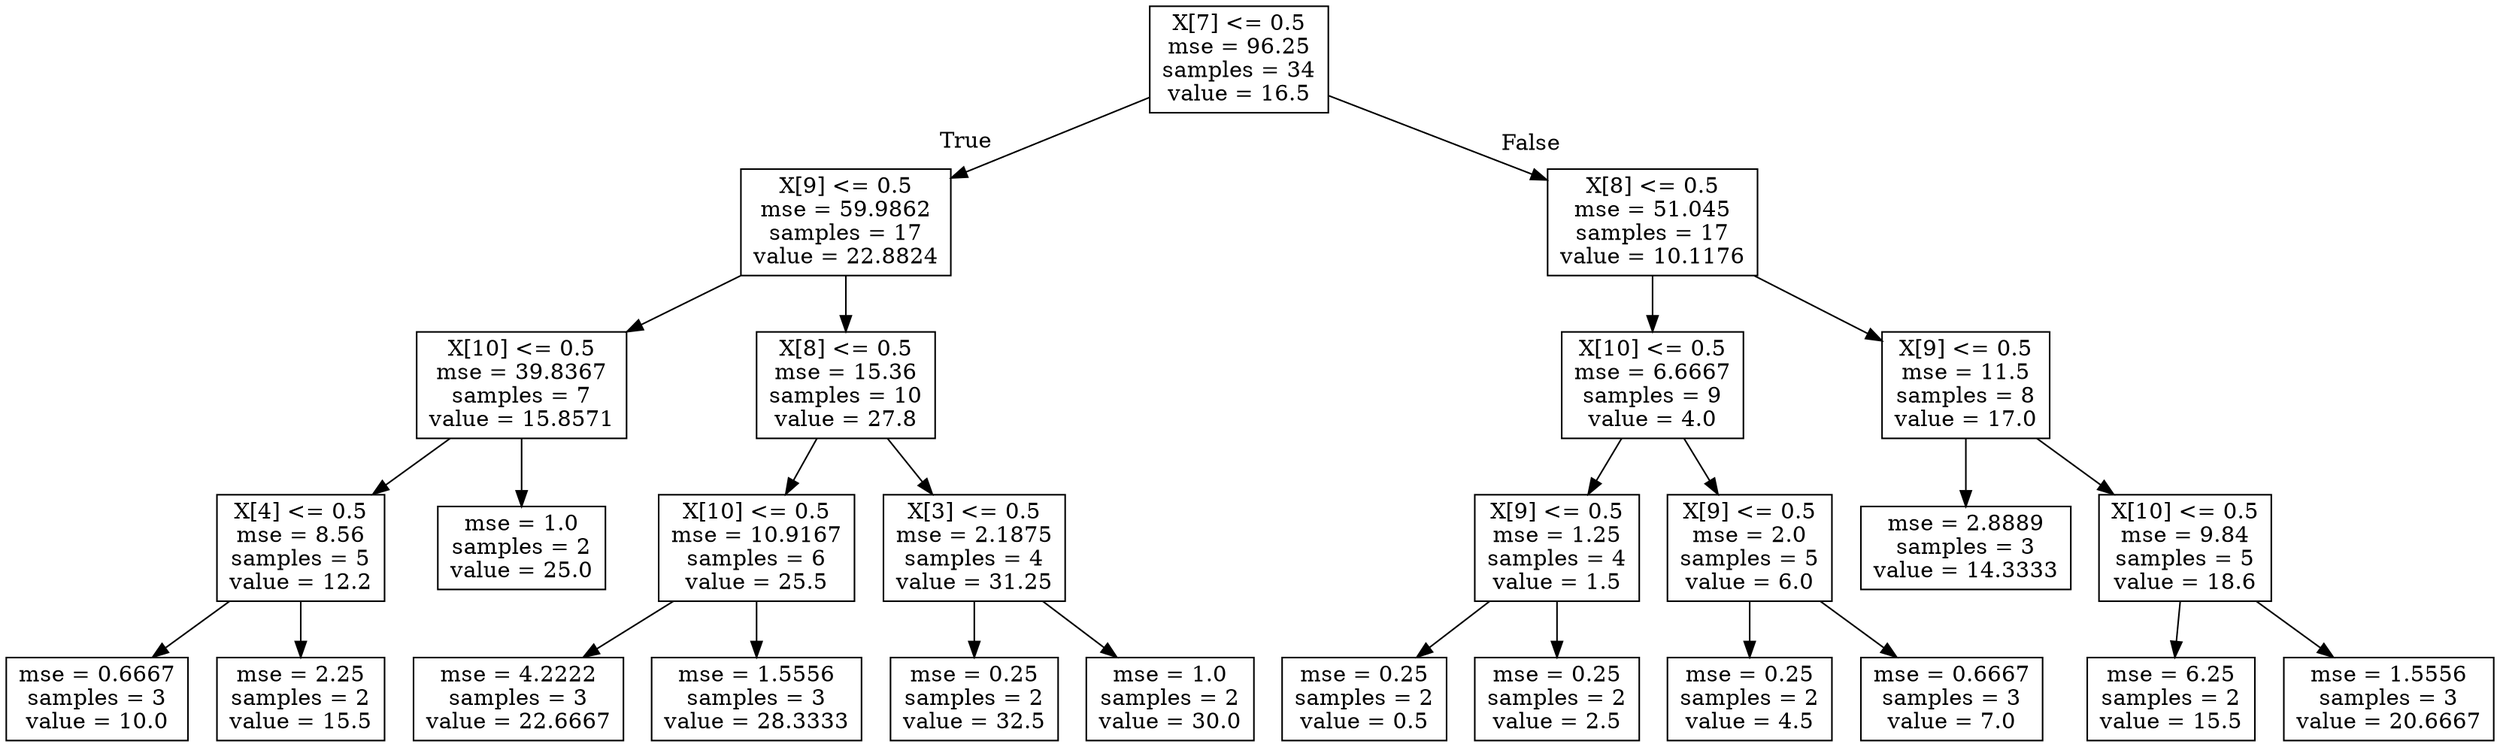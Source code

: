 digraph Tree {
node [shape=box] ;
0 [label="X[7] <= 0.5\nmse = 96.25\nsamples = 34\nvalue = 16.5"] ;
1 [label="X[9] <= 0.5\nmse = 59.9862\nsamples = 17\nvalue = 22.8824"] ;
0 -> 1 [labeldistance=2.5, labelangle=45, headlabel="True"] ;
2 [label="X[10] <= 0.5\nmse = 39.8367\nsamples = 7\nvalue = 15.8571"] ;
1 -> 2 ;
3 [label="X[4] <= 0.5\nmse = 8.56\nsamples = 5\nvalue = 12.2"] ;
2 -> 3 ;
4 [label="mse = 0.6667\nsamples = 3\nvalue = 10.0"] ;
3 -> 4 ;
5 [label="mse = 2.25\nsamples = 2\nvalue = 15.5"] ;
3 -> 5 ;
6 [label="mse = 1.0\nsamples = 2\nvalue = 25.0"] ;
2 -> 6 ;
7 [label="X[8] <= 0.5\nmse = 15.36\nsamples = 10\nvalue = 27.8"] ;
1 -> 7 ;
8 [label="X[10] <= 0.5\nmse = 10.9167\nsamples = 6\nvalue = 25.5"] ;
7 -> 8 ;
9 [label="mse = 4.2222\nsamples = 3\nvalue = 22.6667"] ;
8 -> 9 ;
10 [label="mse = 1.5556\nsamples = 3\nvalue = 28.3333"] ;
8 -> 10 ;
11 [label="X[3] <= 0.5\nmse = 2.1875\nsamples = 4\nvalue = 31.25"] ;
7 -> 11 ;
12 [label="mse = 0.25\nsamples = 2\nvalue = 32.5"] ;
11 -> 12 ;
13 [label="mse = 1.0\nsamples = 2\nvalue = 30.0"] ;
11 -> 13 ;
14 [label="X[8] <= 0.5\nmse = 51.045\nsamples = 17\nvalue = 10.1176"] ;
0 -> 14 [labeldistance=2.5, labelangle=-45, headlabel="False"] ;
15 [label="X[10] <= 0.5\nmse = 6.6667\nsamples = 9\nvalue = 4.0"] ;
14 -> 15 ;
16 [label="X[9] <= 0.5\nmse = 1.25\nsamples = 4\nvalue = 1.5"] ;
15 -> 16 ;
17 [label="mse = 0.25\nsamples = 2\nvalue = 0.5"] ;
16 -> 17 ;
18 [label="mse = 0.25\nsamples = 2\nvalue = 2.5"] ;
16 -> 18 ;
19 [label="X[9] <= 0.5\nmse = 2.0\nsamples = 5\nvalue = 6.0"] ;
15 -> 19 ;
20 [label="mse = 0.25\nsamples = 2\nvalue = 4.5"] ;
19 -> 20 ;
21 [label="mse = 0.6667\nsamples = 3\nvalue = 7.0"] ;
19 -> 21 ;
22 [label="X[9] <= 0.5\nmse = 11.5\nsamples = 8\nvalue = 17.0"] ;
14 -> 22 ;
23 [label="mse = 2.8889\nsamples = 3\nvalue = 14.3333"] ;
22 -> 23 ;
24 [label="X[10] <= 0.5\nmse = 9.84\nsamples = 5\nvalue = 18.6"] ;
22 -> 24 ;
25 [label="mse = 6.25\nsamples = 2\nvalue = 15.5"] ;
24 -> 25 ;
26 [label="mse = 1.5556\nsamples = 3\nvalue = 20.6667"] ;
24 -> 26 ;
}
